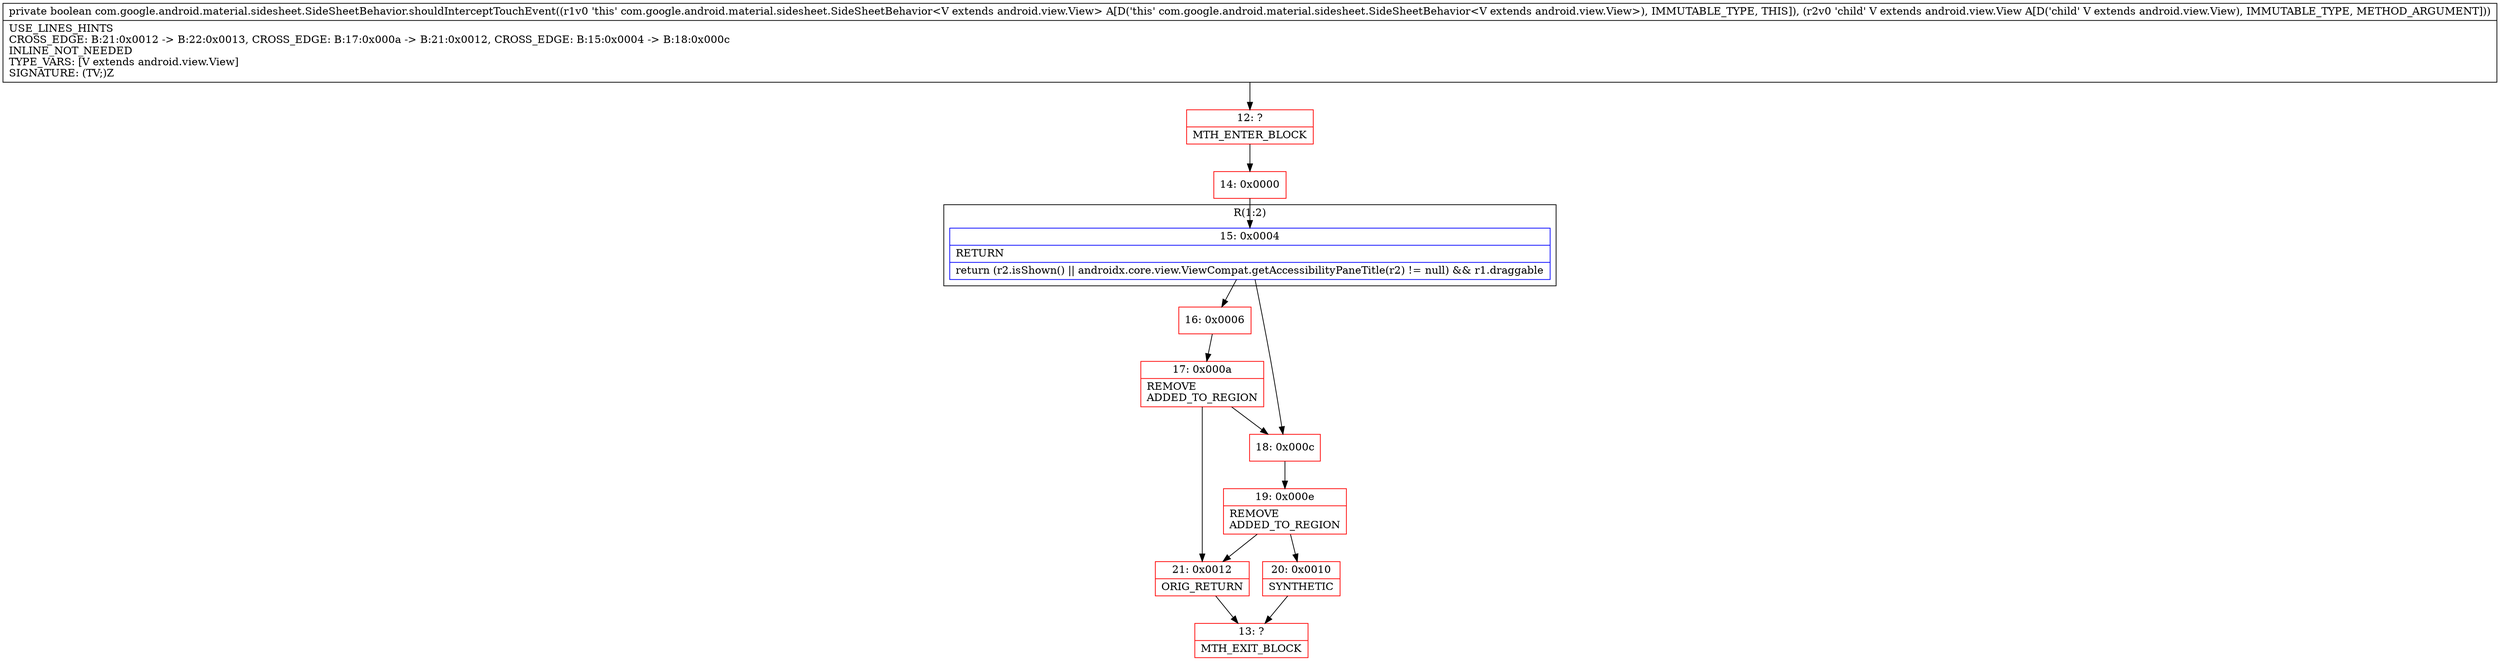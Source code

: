digraph "CFG forcom.google.android.material.sidesheet.SideSheetBehavior.shouldInterceptTouchEvent(Landroid\/view\/View;)Z" {
subgraph cluster_Region_1472906665 {
label = "R(1:2)";
node [shape=record,color=blue];
Node_15 [shape=record,label="{15\:\ 0x0004|RETURN\l|return (r2.isShown() \|\| androidx.core.view.ViewCompat.getAccessibilityPaneTitle(r2) != null) && r1.draggable\l}"];
}
Node_12 [shape=record,color=red,label="{12\:\ ?|MTH_ENTER_BLOCK\l}"];
Node_14 [shape=record,color=red,label="{14\:\ 0x0000}"];
Node_16 [shape=record,color=red,label="{16\:\ 0x0006}"];
Node_17 [shape=record,color=red,label="{17\:\ 0x000a|REMOVE\lADDED_TO_REGION\l}"];
Node_21 [shape=record,color=red,label="{21\:\ 0x0012|ORIG_RETURN\l}"];
Node_13 [shape=record,color=red,label="{13\:\ ?|MTH_EXIT_BLOCK\l}"];
Node_18 [shape=record,color=red,label="{18\:\ 0x000c}"];
Node_19 [shape=record,color=red,label="{19\:\ 0x000e|REMOVE\lADDED_TO_REGION\l}"];
Node_20 [shape=record,color=red,label="{20\:\ 0x0010|SYNTHETIC\l}"];
MethodNode[shape=record,label="{private boolean com.google.android.material.sidesheet.SideSheetBehavior.shouldInterceptTouchEvent((r1v0 'this' com.google.android.material.sidesheet.SideSheetBehavior\<V extends android.view.View\> A[D('this' com.google.android.material.sidesheet.SideSheetBehavior\<V extends android.view.View\>), IMMUTABLE_TYPE, THIS]), (r2v0 'child' V extends android.view.View A[D('child' V extends android.view.View), IMMUTABLE_TYPE, METHOD_ARGUMENT]))  | USE_LINES_HINTS\lCROSS_EDGE: B:21:0x0012 \-\> B:22:0x0013, CROSS_EDGE: B:17:0x000a \-\> B:21:0x0012, CROSS_EDGE: B:15:0x0004 \-\> B:18:0x000c\lINLINE_NOT_NEEDED\lTYPE_VARS: [V extends android.view.View]\lSIGNATURE: (TV;)Z\l}"];
MethodNode -> Node_12;Node_15 -> Node_16;
Node_15 -> Node_18;
Node_12 -> Node_14;
Node_14 -> Node_15;
Node_16 -> Node_17;
Node_17 -> Node_18;
Node_17 -> Node_21;
Node_21 -> Node_13;
Node_18 -> Node_19;
Node_19 -> Node_20;
Node_19 -> Node_21;
Node_20 -> Node_13;
}

